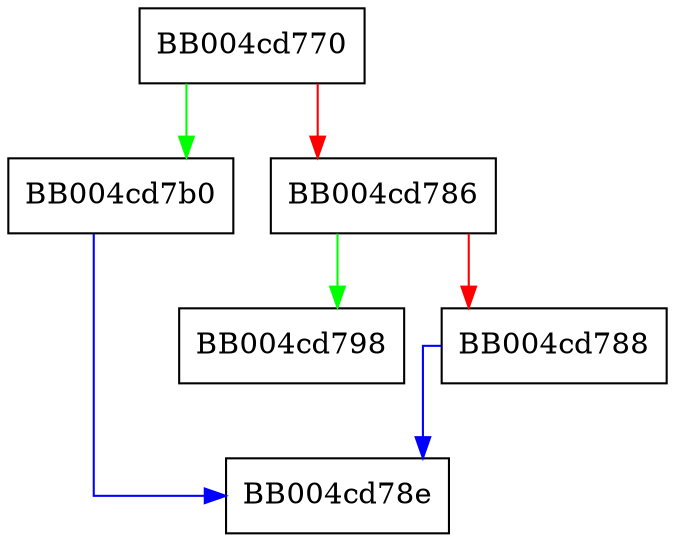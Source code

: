 digraph ssl3_cbc_record_digest_supported {
  node [shape="box"];
  graph [splines=ortho];
  BB004cd770 -> BB004cd7b0 [color="green"];
  BB004cd770 -> BB004cd786 [color="red"];
  BB004cd786 -> BB004cd798 [color="green"];
  BB004cd786 -> BB004cd788 [color="red"];
  BB004cd788 -> BB004cd78e [color="blue"];
  BB004cd7b0 -> BB004cd78e [color="blue"];
}